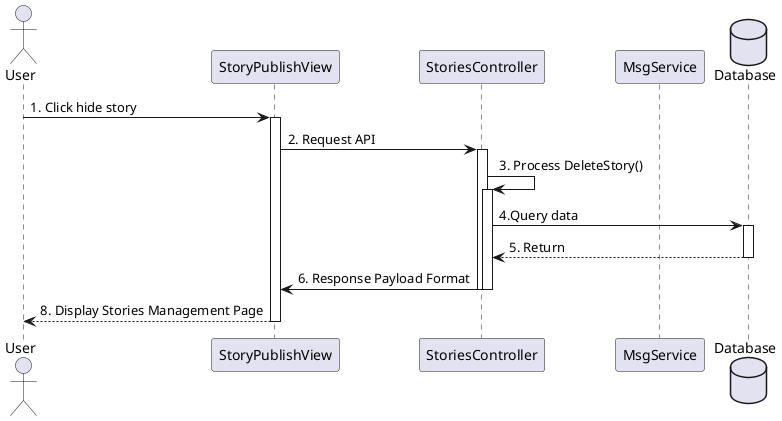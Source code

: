 @startuml
actor       User       as user
participant StoryPublishView as view

participant StoriesController as controller

participant MsgService as msgService
database    Database as db

user -> view ++: 1. Click hide story
view -> controller ++ : 2. Request API
controller -> controller ++ : 3. Process DeleteStory()
controller -> db ++ : 4.Query data
db --> controller -- : 5. Return
controller -> view -- : 6. Response Payload Format
deactivate controller

view --> user -- : 8. Display Stories Management Page

@enduml



